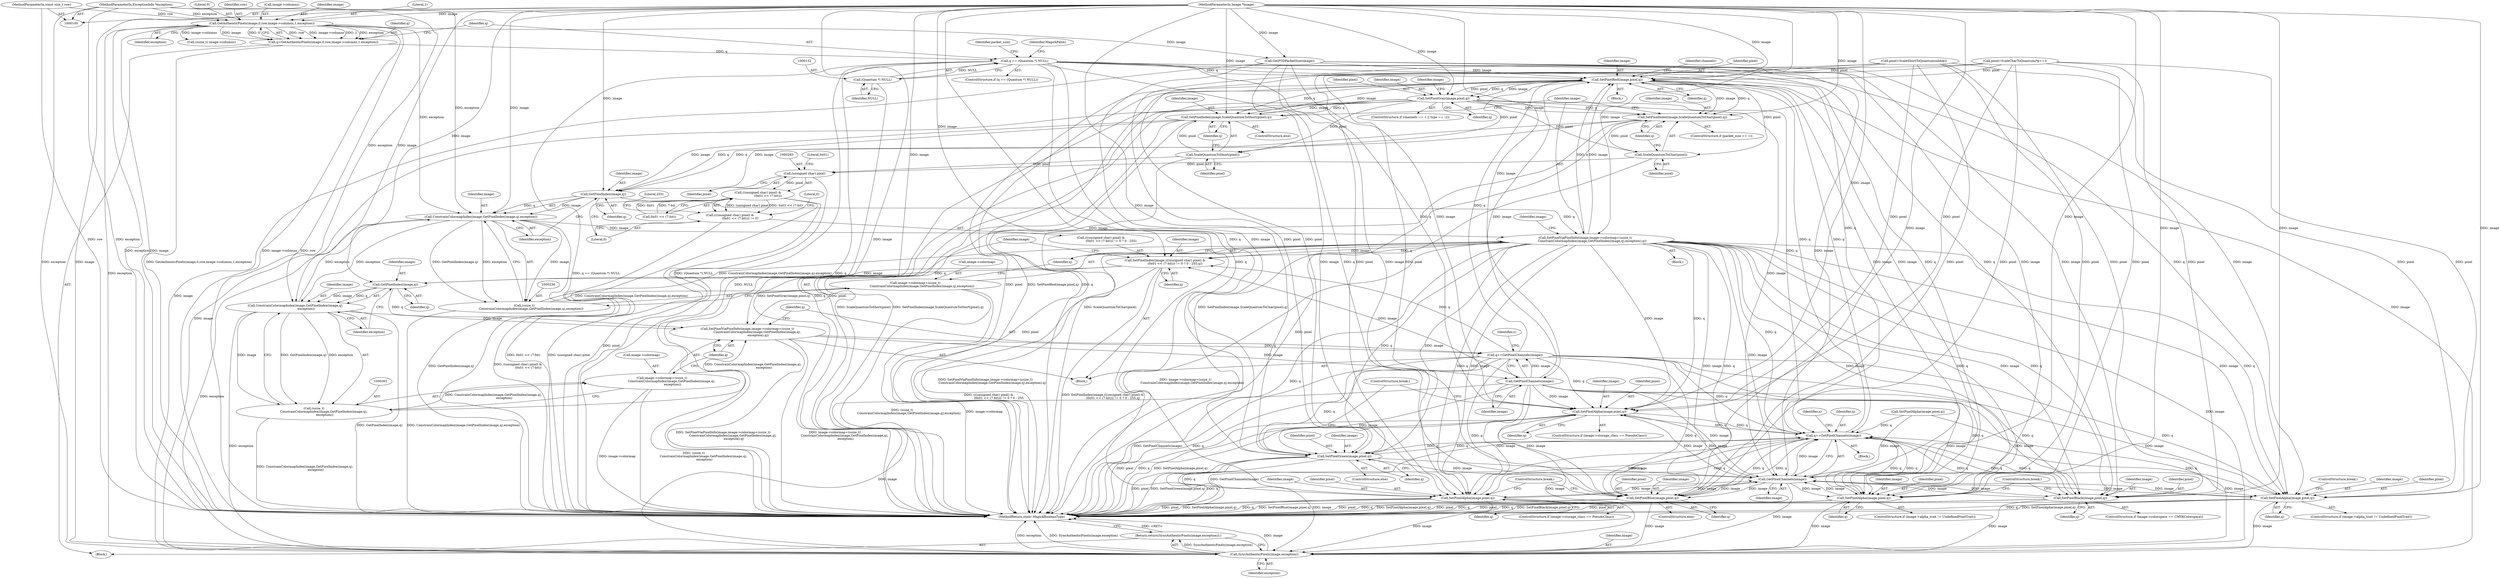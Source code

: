 digraph "0_ImageMagick_e14fd0a2801f73bdc123baf4fbab97dec55919eb@pointer" {
"1000129" [label="(Call,q == (Quantum *) NULL)"];
"1000117" [label="(Call,q=GetAuthenticPixels(image,0,row,image->columns,1,exception))"];
"1000119" [label="(Call,GetAuthenticPixels(image,0,row,image->columns,1,exception))"];
"1000101" [label="(MethodParameterIn,Image *image)"];
"1000103" [label="(MethodParameterIn,const size_t row)"];
"1000106" [label="(MethodParameterIn,ExceptionInfo *exception)"];
"1000131" [label="(Call,(Quantum *) NULL)"];
"1000190" [label="(Call,SetPixelRed(image,pixel,q))"];
"1000203" [label="(Call,SetPixelGray(image,pixel,q))"];
"1000218" [label="(Call,SetPixelIndex(image,ScaleQuantumToChar(pixel),q))"];
"1000239" [label="(Call,GetPixelIndex(image,q))"];
"1000237" [label="(Call,ConstrainColormapIndex(image,GetPixelIndex(image,q),exception))"];
"1000229" [label="(Call,SetPixelViaPixelInfo(image,image->colormap+(ssize_t)\n              ConstrainColormapIndex(image,GetPixelIndex(image,q),exception),q))"];
"1000277" [label="(Call,SetPixelIndex(image,(((unsigned char) pixel) &\n                     (0x01 << (7-bit))) != 0 ? 0 : 255,q))"];
"1000304" [label="(Call,GetPixelIndex(image,q))"];
"1000302" [label="(Call,ConstrainColormapIndex(image,GetPixelIndex(image,q),\n                      exception))"];
"1000294" [label="(Call,SetPixelViaPixelInfo(image,image->colormap+(ssize_t)\n                    ConstrainColormapIndex(image,GetPixelIndex(image,q),\n                      exception),q))"];
"1000309" [label="(Call,q+=GetPixelChannels(image))"];
"1000327" [label="(Call,SetPixelAlpha(image,pixel,q))"];
"1000406" [label="(Call,q+=GetPixelChannels(image))"];
"1000332" [label="(Call,SetPixelGreen(image,pixel,q))"];
"1000408" [label="(Call,GetPixelChannels(image))"];
"1000345" [label="(Call,SetPixelAlpha(image,pixel,q))"];
"1000411" [label="(Call,SyncAuthenticPixels(image,exception))"];
"1000410" [label="(Return,return(SyncAuthenticPixels(image,exception));)"];
"1000350" [label="(Call,SetPixelBlue(image,pixel,q))"];
"1000363" [label="(Call,SetPixelBlack(image,pixel,q))"];
"1000374" [label="(Call,SetPixelAlpha(image,pixel,q))"];
"1000399" [label="(Call,SetPixelAlpha(image,pixel,q))"];
"1000311" [label="(Call,GetPixelChannels(image))"];
"1000300" [label="(Call,(ssize_t)\n                    ConstrainColormapIndex(image,GetPixelIndex(image,q),\n                      exception))"];
"1000296" [label="(Call,image->colormap+(ssize_t)\n                    ConstrainColormapIndex(image,GetPixelIndex(image,q),\n                      exception))"];
"1000235" [label="(Call,(ssize_t)\n              ConstrainColormapIndex(image,GetPixelIndex(image,q),exception))"];
"1000231" [label="(Call,image->colormap+(ssize_t)\n              ConstrainColormapIndex(image,GetPixelIndex(image,q),exception))"];
"1000220" [label="(Call,ScaleQuantumToChar(pixel))"];
"1000282" [label="(Call,(unsigned char) pixel)"];
"1000281" [label="(Call,((unsigned char) pixel) &\n                     (0x01 << (7-bit)))"];
"1000280" [label="(Call,(((unsigned char) pixel) &\n                     (0x01 << (7-bit))) != 0)"];
"1000224" [label="(Call,SetPixelIndex(image,ScaleQuantumToShort(pixel),q))"];
"1000226" [label="(Call,ScaleQuantumToShort(pixel))"];
"1000224" [label="(Call,SetPixelIndex(image,ScaleQuantumToShort(pixel),q))"];
"1000133" [label="(Identifier,NULL)"];
"1000204" [label="(Identifier,image)"];
"1000400" [label="(Identifier,image)"];
"1000227" [label="(Identifier,pixel)"];
"1000241" [label="(Identifier,q)"];
"1000226" [label="(Call,ScaleQuantumToShort(pixel))"];
"1000137" [label="(Identifier,packet_size)"];
"1000279" [label="(Call,(((unsigned char) pixel) &\n                     (0x01 << (7-bit))) != 0 ? 0 : 255)"];
"1000277" [label="(Call,SetPixelIndex(image,(((unsigned char) pixel) &\n                     (0x01 << (7-bit))) != 0 ? 0 : 255,q))"];
"1000118" [label="(Identifier,q)"];
"1000203" [label="(Call,SetPixelGray(image,pixel,q))"];
"1000406" [label="(Call,q+=GetPixelChannels(image))"];
"1000399" [label="(Call,SetPixelAlpha(image,pixel,q))"];
"1000335" [label="(Identifier,q)"];
"1000357" [label="(ControlStructure,if (image->colorspace == CMYKColorspace))"];
"1000129" [label="(Call,q == (Quantum *) NULL)"];
"1000127" [label="(Identifier,exception)"];
"1000364" [label="(Identifier,image)"];
"1000302" [label="(Call,ConstrainColormapIndex(image,GetPixelIndex(image,q),\n                      exception))"];
"1000213" [label="(Block,)"];
"1000375" [label="(Identifier,image)"];
"1000135" [label="(Identifier,MagickFalse)"];
"1000332" [label="(Call,SetPixelGreen(image,pixel,q))"];
"1000312" [label="(Identifier,image)"];
"1000297" [label="(Call,image->colormap)"];
"1000225" [label="(Identifier,image)"];
"1000308" [label="(Identifier,q)"];
"1000131" [label="(Call,(Quantum *) NULL)"];
"1000222" [label="(Identifier,q)"];
"1000339" [label="(ControlStructure,if (image->storage_class == PseudoClass))"];
"1000173" [label="(Call,pixel=ScaleShortToQuantum(nibble))"];
"1000330" [label="(Identifier,q)"];
"1000194" [label="(ControlStructure,if (channels == 1 || type == -2))"];
"1000336" [label="(ControlStructure,break;)"];
"1000366" [label="(Identifier,q)"];
"1000329" [label="(Identifier,pixel)"];
"1000123" [label="(Call,image->columns)"];
"1000286" [label="(Literal,0x01)"];
"1000152" [label="(Identifier,x)"];
"1000333" [label="(Identifier,image)"];
"1000119" [label="(Call,GetAuthenticPixels(image,0,row,image->columns,1,exception))"];
"1000230" [label="(Identifier,image)"];
"1000191" [label="(Identifier,image)"];
"1000120" [label="(Identifier,image)"];
"1000327" [label="(Call,SetPixelAlpha(image,pixel,q))"];
"1000138" [label="(Call,GetPSDPacketSize(image))"];
"1000410" [label="(Return,return(SyncAuthenticPixels(image,exception));)"];
"1000229" [label="(Call,SetPixelViaPixelInfo(image,image->colormap+(ssize_t)\n              ConstrainColormapIndex(image,GetPixelIndex(image,q),exception),q))"];
"1000345" [label="(Call,SetPixelAlpha(image,pixel,q))"];
"1000117" [label="(Call,q=GetAuthenticPixels(image,0,row,image->columns,1,exception))"];
"1000189" [label="(Block,)"];
"1000376" [label="(Identifier,pixel)"];
"1000107" [label="(Block,)"];
"1000235" [label="(Call,(ssize_t)\n              ConstrainColormapIndex(image,GetPixelIndex(image,q),exception))"];
"1000306" [label="(Identifier,q)"];
"1000352" [label="(Identifier,pixel)"];
"1000242" [label="(Identifier,exception)"];
"1000284" [label="(Identifier,pixel)"];
"1000282" [label="(Call,(unsigned char) pixel)"];
"1000228" [label="(Identifier,q)"];
"1000153" [label="(Block,)"];
"1000350" [label="(Call,SetPixelBlue(image,pixel,q))"];
"1000300" [label="(Call,(ssize_t)\n                    ConstrainColormapIndex(image,GetPixelIndex(image,q),\n                      exception))"];
"1000303" [label="(Identifier,image)"];
"1000412" [label="(Identifier,image)"];
"1000232" [label="(Call,image->colormap)"];
"1000334" [label="(Identifier,pixel)"];
"1000305" [label="(Identifier,image)"];
"1000393" [label="(ControlStructure,if (image->alpha_trait != UndefinedPixelTrait))"];
"1000190" [label="(Call,SetPixelRed(image,pixel,q))"];
"1000409" [label="(Identifier,image)"];
"1000285" [label="(Call,0x01 << (7-bit))"];
"1000291" [label="(Literal,0)"];
"1000411" [label="(Call,SyncAuthenticPixels(image,exception))"];
"1000309" [label="(Call,q+=GetPixelChannels(image))"];
"1000314" [label="(Identifier,x)"];
"1000292" [label="(Literal,255)"];
"1000377" [label="(Identifier,q)"];
"1000240" [label="(Identifier,image)"];
"1000197" [label="(Identifier,channels)"];
"1000126" [label="(Literal,1)"];
"1000374" [label="(Call,SetPixelAlpha(image,pixel,q))"];
"1000363" [label="(Call,SetPixelBlack(image,pixel,q))"];
"1000407" [label="(Identifier,q)"];
"1000146" [label="(Call,(ssize_t) image->columns)"];
"1000121" [label="(Literal,0)"];
"1000351" [label="(Identifier,image)"];
"1000290" [label="(Literal,0)"];
"1000101" [label="(MethodParameterIn,Image *image)"];
"1000158" [label="(Call,pixel=ScaleCharToQuantum(*p++))"];
"1000346" [label="(Identifier,image)"];
"1000349" [label="(ControlStructure,else)"];
"1000238" [label="(Identifier,image)"];
"1000293" [label="(Identifier,q)"];
"1000223" [label="(ControlStructure,else)"];
"1000304" [label="(Call,GetPixelIndex(image,q))"];
"1000365" [label="(Identifier,pixel)"];
"1000122" [label="(Identifier,row)"];
"1000401" [label="(Identifier,pixel)"];
"1000193" [label="(Identifier,q)"];
"1000276" [label="(Block,)"];
"1000347" [label="(Identifier,pixel)"];
"1000414" [label="(MethodReturn,static MagickBooleanType)"];
"1000294" [label="(Call,SetPixelViaPixelInfo(image,image->colormap+(ssize_t)\n                    ConstrainColormapIndex(image,GetPixelIndex(image,q),\n                      exception),q))"];
"1000192" [label="(Identifier,pixel)"];
"1000378" [label="(ControlStructure,break;)"];
"1000239" [label="(Call,GetPixelIndex(image,q))"];
"1000280" [label="(Call,(((unsigned char) pixel) &\n                     (0x01 << (7-bit))) != 0)"];
"1000128" [label="(ControlStructure,if (q == (Quantum *) NULL))"];
"1000348" [label="(Identifier,q)"];
"1000321" [label="(ControlStructure,if (image->storage_class == PseudoClass))"];
"1000220" [label="(Call,ScaleQuantumToChar(pixel))"];
"1000218" [label="(Call,SetPixelIndex(image,ScaleQuantumToChar(pixel),q))"];
"1000210" [label="(Identifier,image)"];
"1000368" [label="(ControlStructure,if (image->alpha_trait != UndefinedPixelTrait))"];
"1000295" [label="(Identifier,image)"];
"1000296" [label="(Call,image->colormap+(ssize_t)\n                    ConstrainColormapIndex(image,GetPixelIndex(image,q),\n                      exception))"];
"1000247" [label="(Identifier,image)"];
"1000354" [label="(ControlStructure,break;)"];
"1000182" [label="(Call,SetPixelAlpha(image,pixel,q))"];
"1000219" [label="(Identifier,image)"];
"1000408" [label="(Call,GetPixelChannels(image))"];
"1000311" [label="(Call,GetPixelChannels(image))"];
"1000214" [label="(ControlStructure,if (packet_size == 1))"];
"1000130" [label="(Identifier,q)"];
"1000281" [label="(Call,((unsigned char) pixel) &\n                     (0x01 << (7-bit)))"];
"1000205" [label="(Identifier,pixel)"];
"1000402" [label="(Identifier,q)"];
"1000328" [label="(Identifier,image)"];
"1000413" [label="(Identifier,exception)"];
"1000103" [label="(MethodParameterIn,const size_t row)"];
"1000106" [label="(MethodParameterIn,ExceptionInfo *exception)"];
"1000231" [label="(Call,image->colormap+(ssize_t)\n              ConstrainColormapIndex(image,GetPixelIndex(image,q),exception))"];
"1000221" [label="(Identifier,pixel)"];
"1000237" [label="(Call,ConstrainColormapIndex(image,GetPixelIndex(image,q),exception))"];
"1000206" [label="(Identifier,q)"];
"1000331" [label="(ControlStructure,else)"];
"1000243" [label="(Identifier,q)"];
"1000278" [label="(Identifier,image)"];
"1000307" [label="(Identifier,exception)"];
"1000353" [label="(Identifier,q)"];
"1000403" [label="(ControlStructure,break;)"];
"1000310" [label="(Identifier,q)"];
"1000129" -> "1000128"  [label="AST: "];
"1000129" -> "1000131"  [label="CFG: "];
"1000130" -> "1000129"  [label="AST: "];
"1000131" -> "1000129"  [label="AST: "];
"1000135" -> "1000129"  [label="CFG: "];
"1000137" -> "1000129"  [label="CFG: "];
"1000129" -> "1000414"  [label="DDG: q"];
"1000129" -> "1000414"  [label="DDG: q == (Quantum *) NULL"];
"1000129" -> "1000414"  [label="DDG: (Quantum *) NULL"];
"1000117" -> "1000129"  [label="DDG: q"];
"1000131" -> "1000129"  [label="DDG: NULL"];
"1000129" -> "1000190"  [label="DDG: q"];
"1000129" -> "1000327"  [label="DDG: q"];
"1000129" -> "1000332"  [label="DDG: q"];
"1000129" -> "1000345"  [label="DDG: q"];
"1000129" -> "1000350"  [label="DDG: q"];
"1000129" -> "1000363"  [label="DDG: q"];
"1000129" -> "1000374"  [label="DDG: q"];
"1000129" -> "1000399"  [label="DDG: q"];
"1000129" -> "1000406"  [label="DDG: q"];
"1000117" -> "1000107"  [label="AST: "];
"1000117" -> "1000119"  [label="CFG: "];
"1000118" -> "1000117"  [label="AST: "];
"1000119" -> "1000117"  [label="AST: "];
"1000130" -> "1000117"  [label="CFG: "];
"1000117" -> "1000414"  [label="DDG: GetAuthenticPixels(image,0,row,image->columns,1,exception)"];
"1000119" -> "1000117"  [label="DDG: row"];
"1000119" -> "1000117"  [label="DDG: image->columns"];
"1000119" -> "1000117"  [label="DDG: 1"];
"1000119" -> "1000117"  [label="DDG: exception"];
"1000119" -> "1000117"  [label="DDG: image"];
"1000119" -> "1000117"  [label="DDG: 0"];
"1000119" -> "1000127"  [label="CFG: "];
"1000120" -> "1000119"  [label="AST: "];
"1000121" -> "1000119"  [label="AST: "];
"1000122" -> "1000119"  [label="AST: "];
"1000123" -> "1000119"  [label="AST: "];
"1000126" -> "1000119"  [label="AST: "];
"1000127" -> "1000119"  [label="AST: "];
"1000119" -> "1000414"  [label="DDG: image->columns"];
"1000119" -> "1000414"  [label="DDG: exception"];
"1000119" -> "1000414"  [label="DDG: image"];
"1000119" -> "1000414"  [label="DDG: row"];
"1000101" -> "1000119"  [label="DDG: image"];
"1000103" -> "1000119"  [label="DDG: row"];
"1000106" -> "1000119"  [label="DDG: exception"];
"1000119" -> "1000138"  [label="DDG: image"];
"1000119" -> "1000146"  [label="DDG: image->columns"];
"1000119" -> "1000237"  [label="DDG: exception"];
"1000119" -> "1000411"  [label="DDG: exception"];
"1000101" -> "1000100"  [label="AST: "];
"1000101" -> "1000414"  [label="DDG: image"];
"1000101" -> "1000138"  [label="DDG: image"];
"1000101" -> "1000190"  [label="DDG: image"];
"1000101" -> "1000203"  [label="DDG: image"];
"1000101" -> "1000218"  [label="DDG: image"];
"1000101" -> "1000224"  [label="DDG: image"];
"1000101" -> "1000229"  [label="DDG: image"];
"1000101" -> "1000237"  [label="DDG: image"];
"1000101" -> "1000239"  [label="DDG: image"];
"1000101" -> "1000277"  [label="DDG: image"];
"1000101" -> "1000294"  [label="DDG: image"];
"1000101" -> "1000302"  [label="DDG: image"];
"1000101" -> "1000304"  [label="DDG: image"];
"1000101" -> "1000311"  [label="DDG: image"];
"1000101" -> "1000327"  [label="DDG: image"];
"1000101" -> "1000332"  [label="DDG: image"];
"1000101" -> "1000345"  [label="DDG: image"];
"1000101" -> "1000350"  [label="DDG: image"];
"1000101" -> "1000363"  [label="DDG: image"];
"1000101" -> "1000374"  [label="DDG: image"];
"1000101" -> "1000399"  [label="DDG: image"];
"1000101" -> "1000408"  [label="DDG: image"];
"1000101" -> "1000411"  [label="DDG: image"];
"1000103" -> "1000100"  [label="AST: "];
"1000103" -> "1000414"  [label="DDG: row"];
"1000106" -> "1000100"  [label="AST: "];
"1000106" -> "1000414"  [label="DDG: exception"];
"1000106" -> "1000237"  [label="DDG: exception"];
"1000106" -> "1000302"  [label="DDG: exception"];
"1000106" -> "1000411"  [label="DDG: exception"];
"1000131" -> "1000133"  [label="CFG: "];
"1000132" -> "1000131"  [label="AST: "];
"1000133" -> "1000131"  [label="AST: "];
"1000131" -> "1000414"  [label="DDG: NULL"];
"1000190" -> "1000189"  [label="AST: "];
"1000190" -> "1000193"  [label="CFG: "];
"1000191" -> "1000190"  [label="AST: "];
"1000192" -> "1000190"  [label="AST: "];
"1000193" -> "1000190"  [label="AST: "];
"1000197" -> "1000190"  [label="CFG: "];
"1000190" -> "1000414"  [label="DDG: SetPixelRed(image,pixel,q)"];
"1000190" -> "1000414"  [label="DDG: q"];
"1000190" -> "1000414"  [label="DDG: pixel"];
"1000311" -> "1000190"  [label="DDG: image"];
"1000408" -> "1000190"  [label="DDG: image"];
"1000138" -> "1000190"  [label="DDG: image"];
"1000229" -> "1000190"  [label="DDG: image"];
"1000229" -> "1000190"  [label="DDG: q"];
"1000158" -> "1000190"  [label="DDG: pixel"];
"1000173" -> "1000190"  [label="DDG: pixel"];
"1000309" -> "1000190"  [label="DDG: q"];
"1000406" -> "1000190"  [label="DDG: q"];
"1000190" -> "1000203"  [label="DDG: image"];
"1000190" -> "1000203"  [label="DDG: pixel"];
"1000190" -> "1000203"  [label="DDG: q"];
"1000190" -> "1000218"  [label="DDG: image"];
"1000190" -> "1000218"  [label="DDG: q"];
"1000190" -> "1000220"  [label="DDG: pixel"];
"1000190" -> "1000224"  [label="DDG: image"];
"1000190" -> "1000224"  [label="DDG: q"];
"1000190" -> "1000226"  [label="DDG: pixel"];
"1000190" -> "1000406"  [label="DDG: q"];
"1000190" -> "1000408"  [label="DDG: image"];
"1000190" -> "1000411"  [label="DDG: image"];
"1000203" -> "1000194"  [label="AST: "];
"1000203" -> "1000206"  [label="CFG: "];
"1000204" -> "1000203"  [label="AST: "];
"1000205" -> "1000203"  [label="AST: "];
"1000206" -> "1000203"  [label="AST: "];
"1000210" -> "1000203"  [label="CFG: "];
"1000203" -> "1000414"  [label="DDG: q"];
"1000203" -> "1000414"  [label="DDG: SetPixelGray(image,pixel,q)"];
"1000203" -> "1000414"  [label="DDG: pixel"];
"1000203" -> "1000218"  [label="DDG: image"];
"1000203" -> "1000218"  [label="DDG: q"];
"1000203" -> "1000220"  [label="DDG: pixel"];
"1000203" -> "1000224"  [label="DDG: image"];
"1000203" -> "1000224"  [label="DDG: q"];
"1000203" -> "1000226"  [label="DDG: pixel"];
"1000203" -> "1000406"  [label="DDG: q"];
"1000203" -> "1000408"  [label="DDG: image"];
"1000203" -> "1000411"  [label="DDG: image"];
"1000218" -> "1000214"  [label="AST: "];
"1000218" -> "1000222"  [label="CFG: "];
"1000219" -> "1000218"  [label="AST: "];
"1000220" -> "1000218"  [label="AST: "];
"1000222" -> "1000218"  [label="AST: "];
"1000230" -> "1000218"  [label="CFG: "];
"1000218" -> "1000414"  [label="DDG: SetPixelIndex(image,ScaleQuantumToChar(pixel),q)"];
"1000218" -> "1000414"  [label="DDG: ScaleQuantumToChar(pixel)"];
"1000220" -> "1000218"  [label="DDG: pixel"];
"1000218" -> "1000239"  [label="DDG: image"];
"1000218" -> "1000239"  [label="DDG: q"];
"1000239" -> "1000237"  [label="AST: "];
"1000239" -> "1000241"  [label="CFG: "];
"1000240" -> "1000239"  [label="AST: "];
"1000241" -> "1000239"  [label="AST: "];
"1000242" -> "1000239"  [label="CFG: "];
"1000239" -> "1000237"  [label="DDG: image"];
"1000239" -> "1000237"  [label="DDG: q"];
"1000224" -> "1000239"  [label="DDG: image"];
"1000224" -> "1000239"  [label="DDG: q"];
"1000239" -> "1000229"  [label="DDG: q"];
"1000237" -> "1000235"  [label="AST: "];
"1000237" -> "1000242"  [label="CFG: "];
"1000238" -> "1000237"  [label="AST: "];
"1000242" -> "1000237"  [label="AST: "];
"1000235" -> "1000237"  [label="CFG: "];
"1000237" -> "1000414"  [label="DDG: GetPixelIndex(image,q)"];
"1000237" -> "1000229"  [label="DDG: image"];
"1000237" -> "1000235"  [label="DDG: image"];
"1000237" -> "1000235"  [label="DDG: GetPixelIndex(image,q)"];
"1000237" -> "1000235"  [label="DDG: exception"];
"1000302" -> "1000237"  [label="DDG: exception"];
"1000237" -> "1000302"  [label="DDG: exception"];
"1000237" -> "1000411"  [label="DDG: exception"];
"1000229" -> "1000213"  [label="AST: "];
"1000229" -> "1000243"  [label="CFG: "];
"1000230" -> "1000229"  [label="AST: "];
"1000231" -> "1000229"  [label="AST: "];
"1000243" -> "1000229"  [label="AST: "];
"1000247" -> "1000229"  [label="CFG: "];
"1000229" -> "1000414"  [label="DDG: SetPixelViaPixelInfo(image,image->colormap+(ssize_t)\n              ConstrainColormapIndex(image,GetPixelIndex(image,q),exception),q)"];
"1000229" -> "1000414"  [label="DDG: image->colormap+(ssize_t)\n              ConstrainColormapIndex(image,GetPixelIndex(image,q),exception)"];
"1000229" -> "1000414"  [label="DDG: q"];
"1000235" -> "1000229"  [label="DDG: ConstrainColormapIndex(image,GetPixelIndex(image,q),exception)"];
"1000229" -> "1000277"  [label="DDG: image"];
"1000229" -> "1000277"  [label="DDG: q"];
"1000229" -> "1000327"  [label="DDG: image"];
"1000229" -> "1000327"  [label="DDG: q"];
"1000229" -> "1000332"  [label="DDG: image"];
"1000229" -> "1000332"  [label="DDG: q"];
"1000229" -> "1000345"  [label="DDG: image"];
"1000229" -> "1000345"  [label="DDG: q"];
"1000229" -> "1000350"  [label="DDG: image"];
"1000229" -> "1000350"  [label="DDG: q"];
"1000229" -> "1000363"  [label="DDG: image"];
"1000229" -> "1000363"  [label="DDG: q"];
"1000229" -> "1000374"  [label="DDG: image"];
"1000229" -> "1000374"  [label="DDG: q"];
"1000229" -> "1000399"  [label="DDG: image"];
"1000229" -> "1000399"  [label="DDG: q"];
"1000229" -> "1000406"  [label="DDG: q"];
"1000229" -> "1000408"  [label="DDG: image"];
"1000229" -> "1000411"  [label="DDG: image"];
"1000277" -> "1000276"  [label="AST: "];
"1000277" -> "1000293"  [label="CFG: "];
"1000278" -> "1000277"  [label="AST: "];
"1000279" -> "1000277"  [label="AST: "];
"1000293" -> "1000277"  [label="AST: "];
"1000295" -> "1000277"  [label="CFG: "];
"1000277" -> "1000414"  [label="DDG: SetPixelIndex(image,(((unsigned char) pixel) &\n                     (0x01 << (7-bit))) != 0 ? 0 : 255,q)"];
"1000277" -> "1000414"  [label="DDG: (((unsigned char) pixel) &\n                     (0x01 << (7-bit))) != 0 ? 0 : 255"];
"1000311" -> "1000277"  [label="DDG: image"];
"1000309" -> "1000277"  [label="DDG: q"];
"1000277" -> "1000304"  [label="DDG: image"];
"1000277" -> "1000304"  [label="DDG: q"];
"1000304" -> "1000302"  [label="AST: "];
"1000304" -> "1000306"  [label="CFG: "];
"1000305" -> "1000304"  [label="AST: "];
"1000306" -> "1000304"  [label="AST: "];
"1000307" -> "1000304"  [label="CFG: "];
"1000304" -> "1000302"  [label="DDG: image"];
"1000304" -> "1000302"  [label="DDG: q"];
"1000304" -> "1000294"  [label="DDG: q"];
"1000302" -> "1000300"  [label="AST: "];
"1000302" -> "1000307"  [label="CFG: "];
"1000303" -> "1000302"  [label="AST: "];
"1000307" -> "1000302"  [label="AST: "];
"1000300" -> "1000302"  [label="CFG: "];
"1000302" -> "1000414"  [label="DDG: GetPixelIndex(image,q)"];
"1000302" -> "1000294"  [label="DDG: image"];
"1000302" -> "1000300"  [label="DDG: image"];
"1000302" -> "1000300"  [label="DDG: GetPixelIndex(image,q)"];
"1000302" -> "1000300"  [label="DDG: exception"];
"1000302" -> "1000411"  [label="DDG: exception"];
"1000294" -> "1000276"  [label="AST: "];
"1000294" -> "1000308"  [label="CFG: "];
"1000295" -> "1000294"  [label="AST: "];
"1000296" -> "1000294"  [label="AST: "];
"1000308" -> "1000294"  [label="AST: "];
"1000310" -> "1000294"  [label="CFG: "];
"1000294" -> "1000414"  [label="DDG: SetPixelViaPixelInfo(image,image->colormap+(ssize_t)\n                    ConstrainColormapIndex(image,GetPixelIndex(image,q),\n                      exception),q)"];
"1000294" -> "1000414"  [label="DDG: image->colormap+(ssize_t)\n                    ConstrainColormapIndex(image,GetPixelIndex(image,q),\n                      exception)"];
"1000300" -> "1000294"  [label="DDG: ConstrainColormapIndex(image,GetPixelIndex(image,q),\n                      exception)"];
"1000294" -> "1000309"  [label="DDG: q"];
"1000294" -> "1000311"  [label="DDG: image"];
"1000309" -> "1000276"  [label="AST: "];
"1000309" -> "1000311"  [label="CFG: "];
"1000310" -> "1000309"  [label="AST: "];
"1000311" -> "1000309"  [label="AST: "];
"1000314" -> "1000309"  [label="CFG: "];
"1000309" -> "1000414"  [label="DDG: q"];
"1000309" -> "1000414"  [label="DDG: GetPixelChannels(image)"];
"1000311" -> "1000309"  [label="DDG: image"];
"1000309" -> "1000327"  [label="DDG: q"];
"1000309" -> "1000332"  [label="DDG: q"];
"1000309" -> "1000345"  [label="DDG: q"];
"1000309" -> "1000350"  [label="DDG: q"];
"1000309" -> "1000363"  [label="DDG: q"];
"1000309" -> "1000374"  [label="DDG: q"];
"1000309" -> "1000399"  [label="DDG: q"];
"1000309" -> "1000406"  [label="DDG: q"];
"1000327" -> "1000321"  [label="AST: "];
"1000327" -> "1000330"  [label="CFG: "];
"1000328" -> "1000327"  [label="AST: "];
"1000329" -> "1000327"  [label="AST: "];
"1000330" -> "1000327"  [label="AST: "];
"1000336" -> "1000327"  [label="CFG: "];
"1000327" -> "1000414"  [label="DDG: pixel"];
"1000327" -> "1000414"  [label="DDG: q"];
"1000327" -> "1000414"  [label="DDG: SetPixelAlpha(image,pixel,q)"];
"1000311" -> "1000327"  [label="DDG: image"];
"1000408" -> "1000327"  [label="DDG: image"];
"1000138" -> "1000327"  [label="DDG: image"];
"1000158" -> "1000327"  [label="DDG: pixel"];
"1000173" -> "1000327"  [label="DDG: pixel"];
"1000406" -> "1000327"  [label="DDG: q"];
"1000327" -> "1000406"  [label="DDG: q"];
"1000327" -> "1000408"  [label="DDG: image"];
"1000327" -> "1000411"  [label="DDG: image"];
"1000406" -> "1000153"  [label="AST: "];
"1000406" -> "1000408"  [label="CFG: "];
"1000407" -> "1000406"  [label="AST: "];
"1000408" -> "1000406"  [label="AST: "];
"1000152" -> "1000406"  [label="CFG: "];
"1000406" -> "1000414"  [label="DDG: q"];
"1000406" -> "1000414"  [label="DDG: GetPixelChannels(image)"];
"1000406" -> "1000332"  [label="DDG: q"];
"1000406" -> "1000345"  [label="DDG: q"];
"1000406" -> "1000350"  [label="DDG: q"];
"1000406" -> "1000363"  [label="DDG: q"];
"1000406" -> "1000374"  [label="DDG: q"];
"1000406" -> "1000399"  [label="DDG: q"];
"1000408" -> "1000406"  [label="DDG: image"];
"1000374" -> "1000406"  [label="DDG: q"];
"1000182" -> "1000406"  [label="DDG: q"];
"1000399" -> "1000406"  [label="DDG: q"];
"1000350" -> "1000406"  [label="DDG: q"];
"1000345" -> "1000406"  [label="DDG: q"];
"1000363" -> "1000406"  [label="DDG: q"];
"1000332" -> "1000406"  [label="DDG: q"];
"1000332" -> "1000331"  [label="AST: "];
"1000332" -> "1000335"  [label="CFG: "];
"1000333" -> "1000332"  [label="AST: "];
"1000334" -> "1000332"  [label="AST: "];
"1000335" -> "1000332"  [label="AST: "];
"1000336" -> "1000332"  [label="CFG: "];
"1000332" -> "1000414"  [label="DDG: pixel"];
"1000332" -> "1000414"  [label="DDG: SetPixelGreen(image,pixel,q)"];
"1000332" -> "1000414"  [label="DDG: q"];
"1000311" -> "1000332"  [label="DDG: image"];
"1000408" -> "1000332"  [label="DDG: image"];
"1000138" -> "1000332"  [label="DDG: image"];
"1000158" -> "1000332"  [label="DDG: pixel"];
"1000173" -> "1000332"  [label="DDG: pixel"];
"1000332" -> "1000408"  [label="DDG: image"];
"1000332" -> "1000411"  [label="DDG: image"];
"1000408" -> "1000409"  [label="CFG: "];
"1000409" -> "1000408"  [label="AST: "];
"1000408" -> "1000345"  [label="DDG: image"];
"1000408" -> "1000350"  [label="DDG: image"];
"1000408" -> "1000363"  [label="DDG: image"];
"1000408" -> "1000374"  [label="DDG: image"];
"1000408" -> "1000399"  [label="DDG: image"];
"1000311" -> "1000408"  [label="DDG: image"];
"1000350" -> "1000408"  [label="DDG: image"];
"1000138" -> "1000408"  [label="DDG: image"];
"1000399" -> "1000408"  [label="DDG: image"];
"1000345" -> "1000408"  [label="DDG: image"];
"1000182" -> "1000408"  [label="DDG: image"];
"1000374" -> "1000408"  [label="DDG: image"];
"1000363" -> "1000408"  [label="DDG: image"];
"1000408" -> "1000411"  [label="DDG: image"];
"1000345" -> "1000339"  [label="AST: "];
"1000345" -> "1000348"  [label="CFG: "];
"1000346" -> "1000345"  [label="AST: "];
"1000347" -> "1000345"  [label="AST: "];
"1000348" -> "1000345"  [label="AST: "];
"1000354" -> "1000345"  [label="CFG: "];
"1000345" -> "1000414"  [label="DDG: q"];
"1000345" -> "1000414"  [label="DDG: pixel"];
"1000345" -> "1000414"  [label="DDG: SetPixelAlpha(image,pixel,q)"];
"1000311" -> "1000345"  [label="DDG: image"];
"1000138" -> "1000345"  [label="DDG: image"];
"1000158" -> "1000345"  [label="DDG: pixel"];
"1000173" -> "1000345"  [label="DDG: pixel"];
"1000345" -> "1000411"  [label="DDG: image"];
"1000411" -> "1000410"  [label="AST: "];
"1000411" -> "1000413"  [label="CFG: "];
"1000412" -> "1000411"  [label="AST: "];
"1000413" -> "1000411"  [label="AST: "];
"1000410" -> "1000411"  [label="CFG: "];
"1000411" -> "1000414"  [label="DDG: SyncAuthenticPixels(image,exception)"];
"1000411" -> "1000414"  [label="DDG: image"];
"1000411" -> "1000414"  [label="DDG: exception"];
"1000411" -> "1000410"  [label="DDG: SyncAuthenticPixels(image,exception)"];
"1000311" -> "1000411"  [label="DDG: image"];
"1000350" -> "1000411"  [label="DDG: image"];
"1000138" -> "1000411"  [label="DDG: image"];
"1000399" -> "1000411"  [label="DDG: image"];
"1000182" -> "1000411"  [label="DDG: image"];
"1000374" -> "1000411"  [label="DDG: image"];
"1000363" -> "1000411"  [label="DDG: image"];
"1000410" -> "1000107"  [label="AST: "];
"1000414" -> "1000410"  [label="CFG: "];
"1000410" -> "1000414"  [label="DDG: <RET>"];
"1000350" -> "1000349"  [label="AST: "];
"1000350" -> "1000353"  [label="CFG: "];
"1000351" -> "1000350"  [label="AST: "];
"1000352" -> "1000350"  [label="AST: "];
"1000353" -> "1000350"  [label="AST: "];
"1000354" -> "1000350"  [label="CFG: "];
"1000350" -> "1000414"  [label="DDG: q"];
"1000350" -> "1000414"  [label="DDG: SetPixelBlue(image,pixel,q)"];
"1000350" -> "1000414"  [label="DDG: pixel"];
"1000311" -> "1000350"  [label="DDG: image"];
"1000138" -> "1000350"  [label="DDG: image"];
"1000158" -> "1000350"  [label="DDG: pixel"];
"1000173" -> "1000350"  [label="DDG: pixel"];
"1000363" -> "1000357"  [label="AST: "];
"1000363" -> "1000366"  [label="CFG: "];
"1000364" -> "1000363"  [label="AST: "];
"1000365" -> "1000363"  [label="AST: "];
"1000366" -> "1000363"  [label="AST: "];
"1000378" -> "1000363"  [label="CFG: "];
"1000363" -> "1000414"  [label="DDG: pixel"];
"1000363" -> "1000414"  [label="DDG: q"];
"1000363" -> "1000414"  [label="DDG: SetPixelBlack(image,pixel,q)"];
"1000311" -> "1000363"  [label="DDG: image"];
"1000138" -> "1000363"  [label="DDG: image"];
"1000158" -> "1000363"  [label="DDG: pixel"];
"1000173" -> "1000363"  [label="DDG: pixel"];
"1000374" -> "1000368"  [label="AST: "];
"1000374" -> "1000377"  [label="CFG: "];
"1000375" -> "1000374"  [label="AST: "];
"1000376" -> "1000374"  [label="AST: "];
"1000377" -> "1000374"  [label="AST: "];
"1000378" -> "1000374"  [label="CFG: "];
"1000374" -> "1000414"  [label="DDG: pixel"];
"1000374" -> "1000414"  [label="DDG: q"];
"1000374" -> "1000414"  [label="DDG: SetPixelAlpha(image,pixel,q)"];
"1000311" -> "1000374"  [label="DDG: image"];
"1000138" -> "1000374"  [label="DDG: image"];
"1000158" -> "1000374"  [label="DDG: pixel"];
"1000173" -> "1000374"  [label="DDG: pixel"];
"1000399" -> "1000393"  [label="AST: "];
"1000399" -> "1000402"  [label="CFG: "];
"1000400" -> "1000399"  [label="AST: "];
"1000401" -> "1000399"  [label="AST: "];
"1000402" -> "1000399"  [label="AST: "];
"1000403" -> "1000399"  [label="CFG: "];
"1000399" -> "1000414"  [label="DDG: pixel"];
"1000399" -> "1000414"  [label="DDG: q"];
"1000399" -> "1000414"  [label="DDG: SetPixelAlpha(image,pixel,q)"];
"1000311" -> "1000399"  [label="DDG: image"];
"1000138" -> "1000399"  [label="DDG: image"];
"1000158" -> "1000399"  [label="DDG: pixel"];
"1000173" -> "1000399"  [label="DDG: pixel"];
"1000311" -> "1000312"  [label="CFG: "];
"1000312" -> "1000311"  [label="AST: "];
"1000300" -> "1000296"  [label="AST: "];
"1000301" -> "1000300"  [label="AST: "];
"1000296" -> "1000300"  [label="CFG: "];
"1000300" -> "1000414"  [label="DDG: ConstrainColormapIndex(image,GetPixelIndex(image,q),\n                      exception)"];
"1000300" -> "1000296"  [label="DDG: ConstrainColormapIndex(image,GetPixelIndex(image,q),\n                      exception)"];
"1000297" -> "1000296"  [label="AST: "];
"1000308" -> "1000296"  [label="CFG: "];
"1000296" -> "1000414"  [label="DDG: (ssize_t)\n                    ConstrainColormapIndex(image,GetPixelIndex(image,q),\n                      exception)"];
"1000296" -> "1000414"  [label="DDG: image->colormap"];
"1000235" -> "1000231"  [label="AST: "];
"1000236" -> "1000235"  [label="AST: "];
"1000231" -> "1000235"  [label="CFG: "];
"1000235" -> "1000414"  [label="DDG: ConstrainColormapIndex(image,GetPixelIndex(image,q),exception)"];
"1000235" -> "1000231"  [label="DDG: ConstrainColormapIndex(image,GetPixelIndex(image,q),exception)"];
"1000232" -> "1000231"  [label="AST: "];
"1000243" -> "1000231"  [label="CFG: "];
"1000231" -> "1000414"  [label="DDG: (ssize_t)\n              ConstrainColormapIndex(image,GetPixelIndex(image,q),exception)"];
"1000231" -> "1000414"  [label="DDG: image->colormap"];
"1000220" -> "1000221"  [label="CFG: "];
"1000221" -> "1000220"  [label="AST: "];
"1000222" -> "1000220"  [label="CFG: "];
"1000220" -> "1000414"  [label="DDG: pixel"];
"1000220" -> "1000282"  [label="DDG: pixel"];
"1000282" -> "1000281"  [label="AST: "];
"1000282" -> "1000284"  [label="CFG: "];
"1000283" -> "1000282"  [label="AST: "];
"1000284" -> "1000282"  [label="AST: "];
"1000286" -> "1000282"  [label="CFG: "];
"1000282" -> "1000414"  [label="DDG: pixel"];
"1000282" -> "1000281"  [label="DDG: pixel"];
"1000226" -> "1000282"  [label="DDG: pixel"];
"1000281" -> "1000280"  [label="AST: "];
"1000281" -> "1000285"  [label="CFG: "];
"1000285" -> "1000281"  [label="AST: "];
"1000290" -> "1000281"  [label="CFG: "];
"1000281" -> "1000414"  [label="DDG: 0x01 << (7-bit)"];
"1000281" -> "1000414"  [label="DDG: (unsigned char) pixel"];
"1000281" -> "1000280"  [label="DDG: (unsigned char) pixel"];
"1000281" -> "1000280"  [label="DDG: 0x01 << (7-bit)"];
"1000285" -> "1000281"  [label="DDG: 0x01"];
"1000285" -> "1000281"  [label="DDG: 7-bit"];
"1000280" -> "1000279"  [label="AST: "];
"1000280" -> "1000290"  [label="CFG: "];
"1000290" -> "1000280"  [label="AST: "];
"1000291" -> "1000280"  [label="CFG: "];
"1000292" -> "1000280"  [label="CFG: "];
"1000280" -> "1000414"  [label="DDG: ((unsigned char) pixel) &\n                     (0x01 << (7-bit))"];
"1000224" -> "1000223"  [label="AST: "];
"1000224" -> "1000228"  [label="CFG: "];
"1000225" -> "1000224"  [label="AST: "];
"1000226" -> "1000224"  [label="AST: "];
"1000228" -> "1000224"  [label="AST: "];
"1000230" -> "1000224"  [label="CFG: "];
"1000224" -> "1000414"  [label="DDG: ScaleQuantumToShort(pixel)"];
"1000224" -> "1000414"  [label="DDG: SetPixelIndex(image,ScaleQuantumToShort(pixel),q)"];
"1000226" -> "1000224"  [label="DDG: pixel"];
"1000226" -> "1000227"  [label="CFG: "];
"1000227" -> "1000226"  [label="AST: "];
"1000228" -> "1000226"  [label="CFG: "];
"1000226" -> "1000414"  [label="DDG: pixel"];
}
